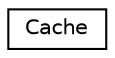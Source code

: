 digraph "Graphical Class Hierarchy"
{
  edge [fontname="Helvetica",fontsize="10",labelfontname="Helvetica",labelfontsize="10"];
  node [fontname="Helvetica",fontsize="10",shape=record];
  rankdir="LR";
  Node1 [label="Cache",height=0.2,width=0.4,color="black", fillcolor="white", style="filled",URL="$class_cache.html"];
}
